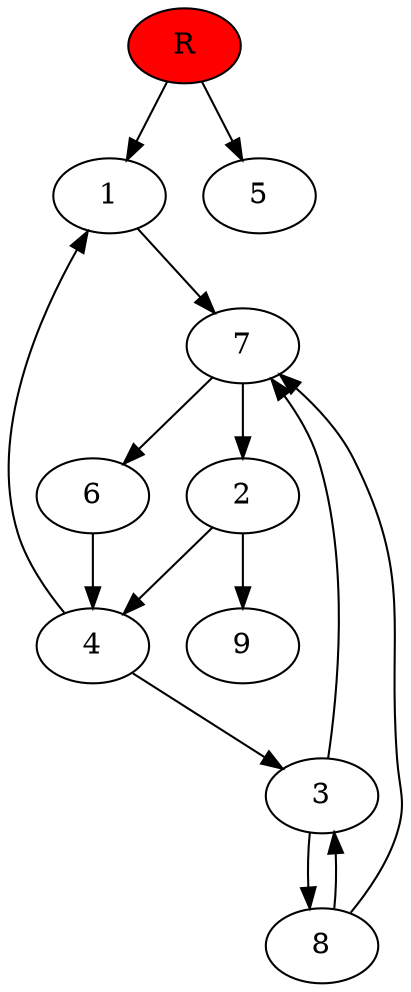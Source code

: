 digraph prb25973 {
	1
	2
	3
	4
	5
	6
	7
	8
	R [fillcolor="#ff0000" style=filled]
	1 -> 7
	2 -> 4
	2 -> 9
	3 -> 7
	3 -> 8
	4 -> 1
	4 -> 3
	6 -> 4
	7 -> 2
	7 -> 6
	8 -> 3
	8 -> 7
	R -> 1
	R -> 5
}
